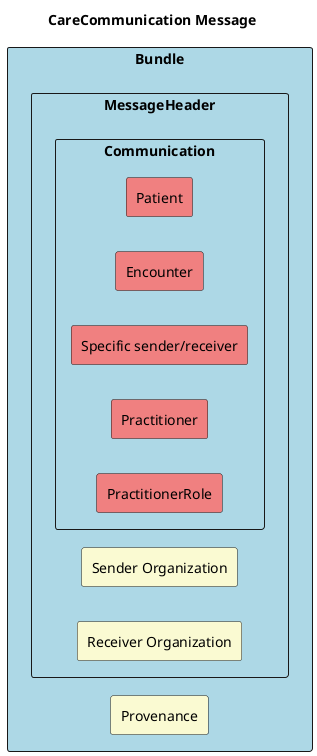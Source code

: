 @startuml testSimpleDiagram

left to right direction
'title
title CareCommunication Message

'Message 1: New message

rectangle Bundle as "Bundle" #LightBlue{
    rectangle messageHeader as "MessageHeader" #LightBlue{
        rectangle communication as "Communication" #LightBlue{
            rectangle patient as "Patient" #LightCoral{
            }
            rectangle encounter as "Encounter" #LightCoral{
            }
            rectangle specific as "Specific sender/receiver" #LightCoral{
            }
            rectangle practitioner as "Practitioner" #LightCoral{
            }
            rectangle practitionerrole as "PractitionerRole" #LightCoral{
            }
        }
        rectangle sender as "Sender Organization" #LightGoldenRodYellow{
        }
        rectangle receiver as "Receiver Organization" #LightGoldenRodYellow{
        }
    }
    rectangle provenance as "Provenance" #LightGoldenRodYellow{
    }
}
@enduml